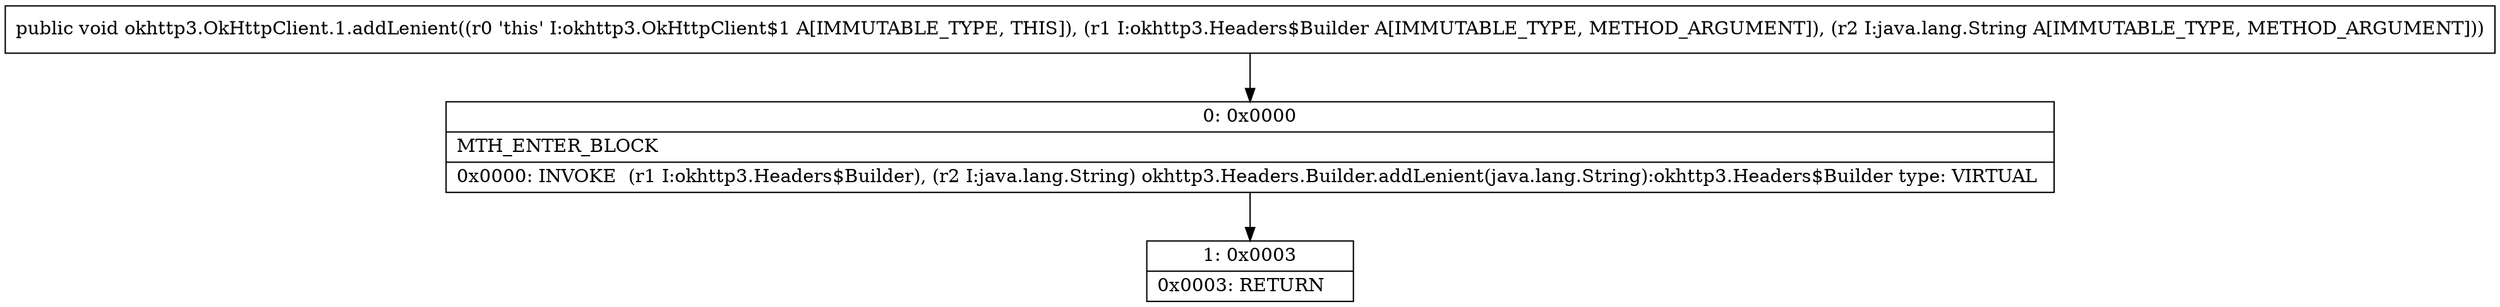 digraph "CFG forokhttp3.OkHttpClient.1.addLenient(Lokhttp3\/Headers$Builder;Ljava\/lang\/String;)V" {
Node_0 [shape=record,label="{0\:\ 0x0000|MTH_ENTER_BLOCK\l|0x0000: INVOKE  (r1 I:okhttp3.Headers$Builder), (r2 I:java.lang.String) okhttp3.Headers.Builder.addLenient(java.lang.String):okhttp3.Headers$Builder type: VIRTUAL \l}"];
Node_1 [shape=record,label="{1\:\ 0x0003|0x0003: RETURN   \l}"];
MethodNode[shape=record,label="{public void okhttp3.OkHttpClient.1.addLenient((r0 'this' I:okhttp3.OkHttpClient$1 A[IMMUTABLE_TYPE, THIS]), (r1 I:okhttp3.Headers$Builder A[IMMUTABLE_TYPE, METHOD_ARGUMENT]), (r2 I:java.lang.String A[IMMUTABLE_TYPE, METHOD_ARGUMENT])) }"];
MethodNode -> Node_0;
Node_0 -> Node_1;
}

